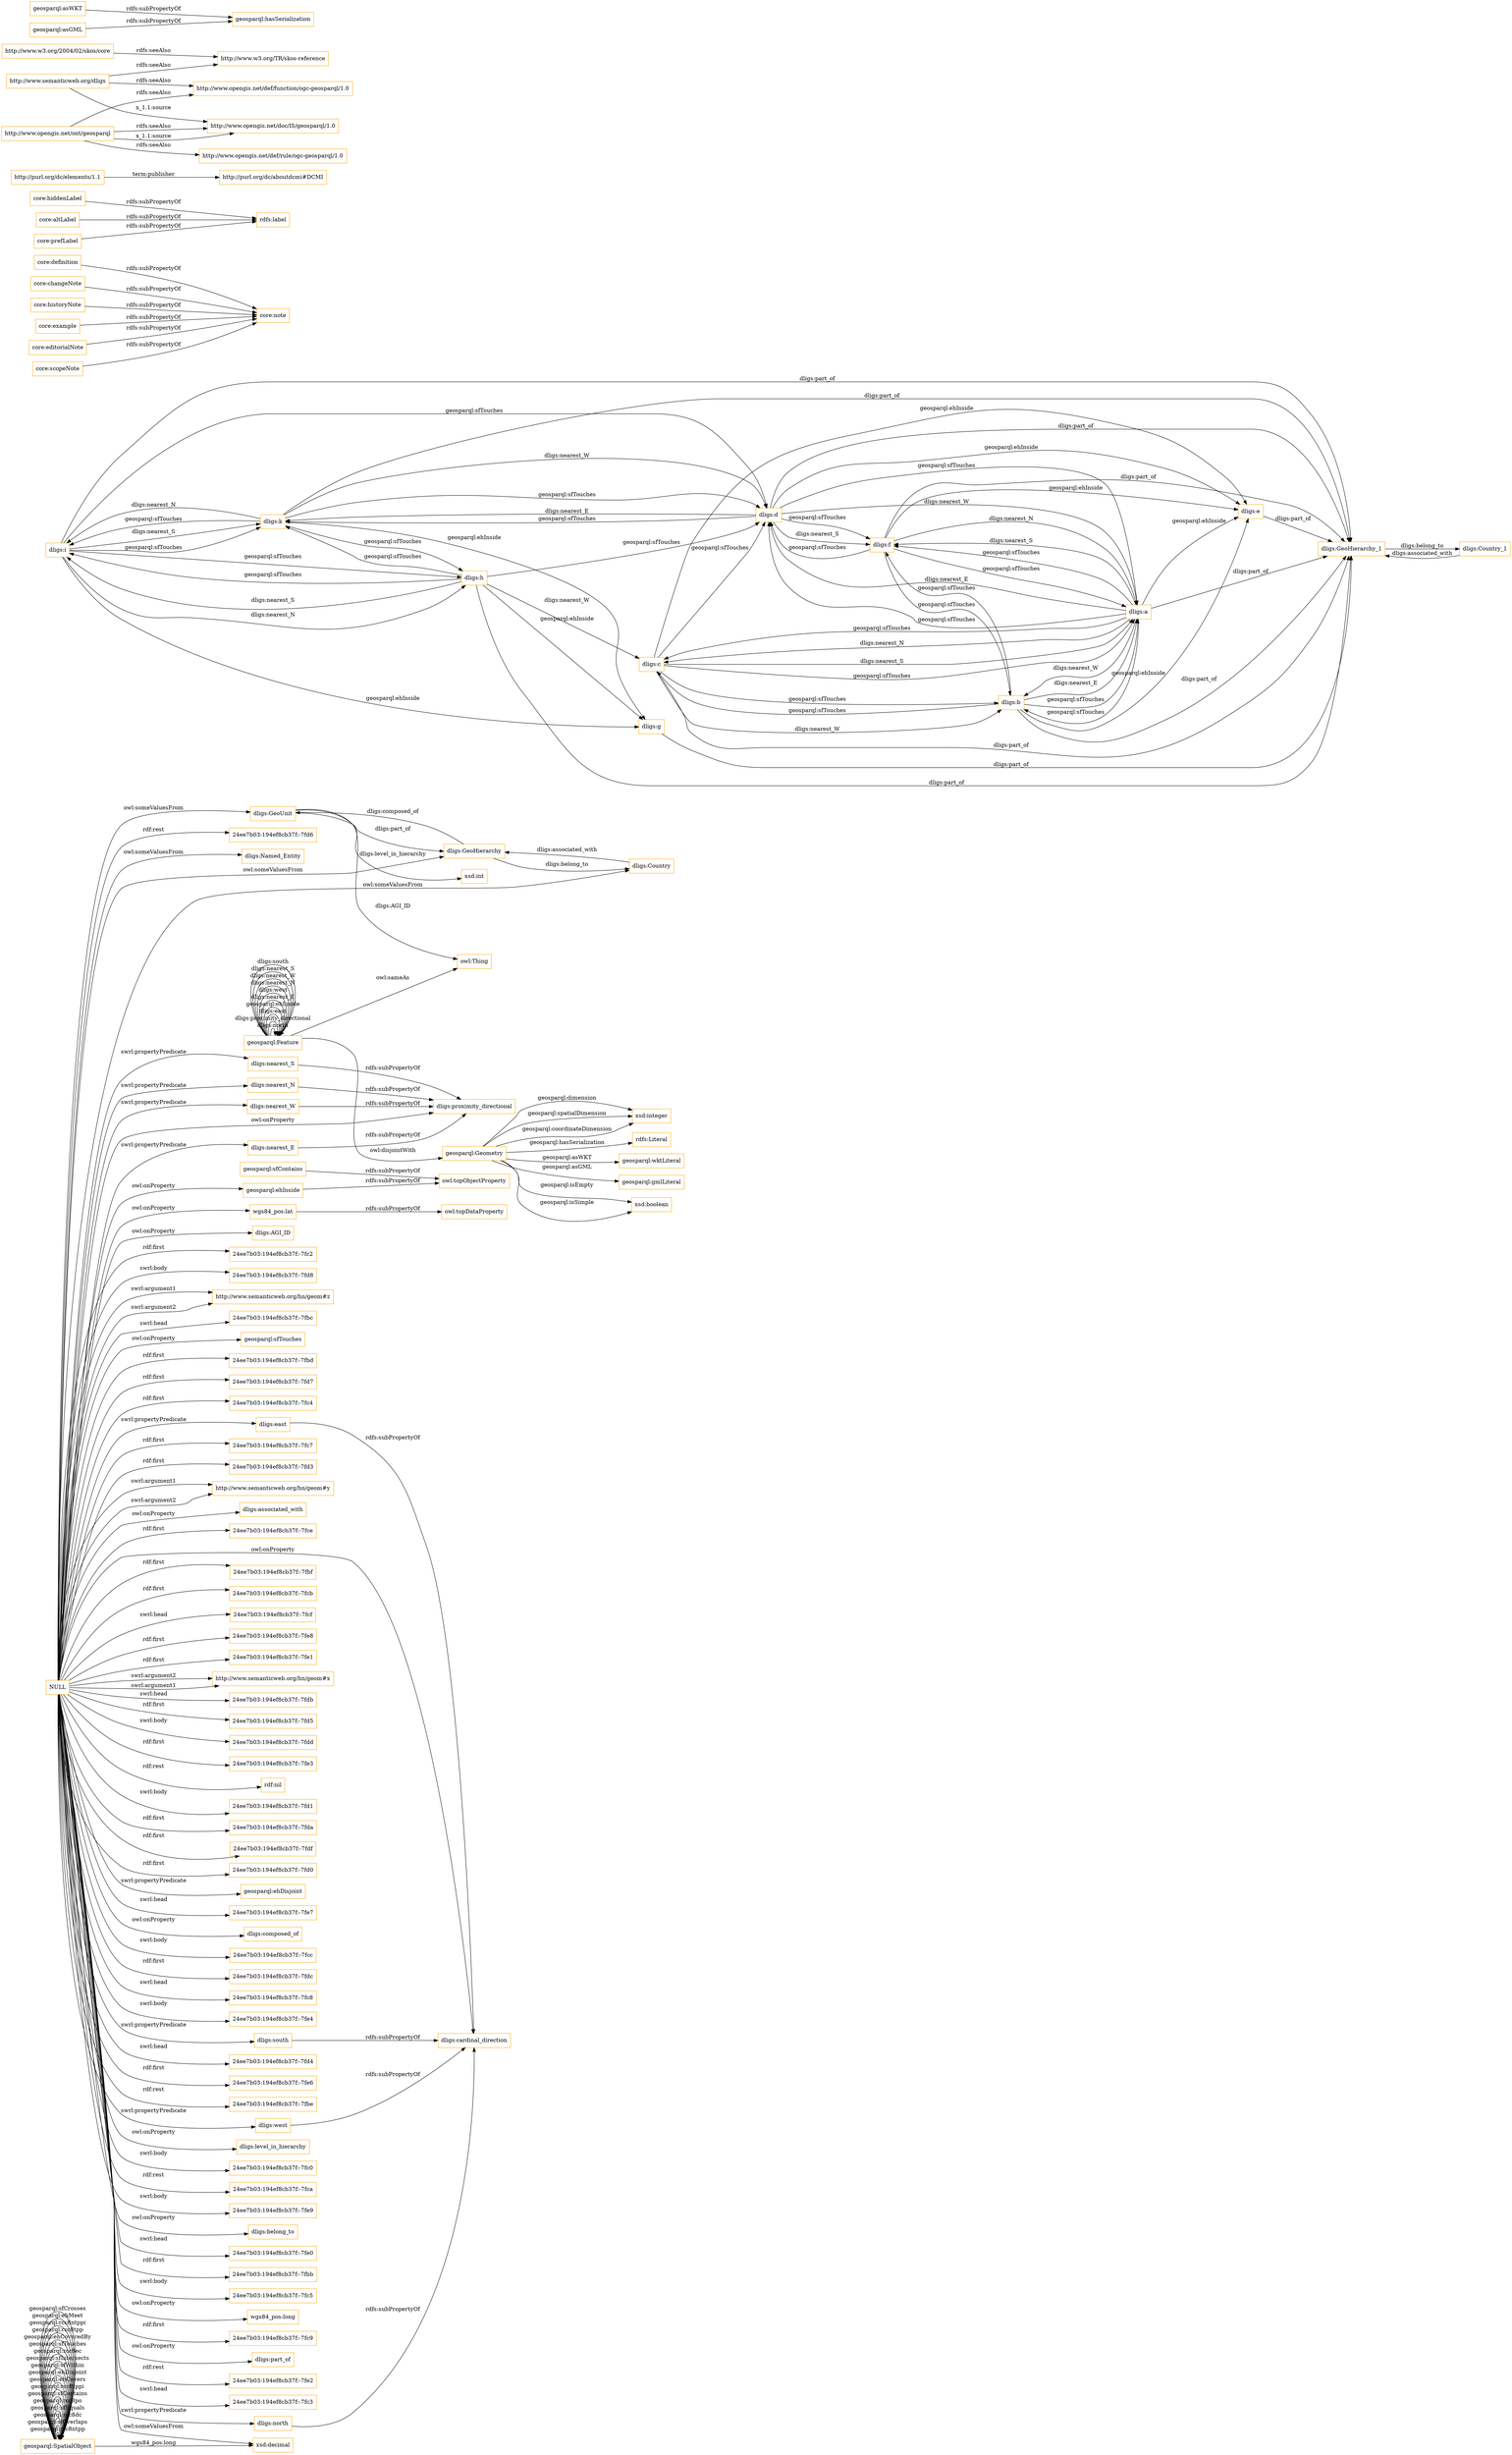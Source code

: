 digraph ar2dtool_diagram { 
rankdir=LR;
size="1501"
node [shape = rectangle, color="orange"]; "dligs:Named_Entity" "dligs:GeoUnit" "geosparql:Geometry" "geosparql:SpatialObject" "geosparql:Feature" "dligs:GeoHierarchy" "dligs:Country" ; /*classes style*/
	"dligs:i" -> "dligs:GeoHierarchy_1" [ label = "dligs:part_of" ];
	"dligs:i" -> "dligs:k" [ label = "dligs:nearest_S" ];
	"dligs:i" -> "dligs:h" [ label = "dligs:nearest_N" ];
	"dligs:i" -> "dligs:k" [ label = "geosparql:sfTouches" ];
	"dligs:i" -> "dligs:h" [ label = "geosparql:sfTouches" ];
	"dligs:i" -> "dligs:d" [ label = "geosparql:sfTouches" ];
	"dligs:i" -> "dligs:g" [ label = "geosparql:ehInside" ];
	"core:definition" -> "core:note" [ label = "rdfs:subPropertyOf" ];
	"dligs:nearest_W" -> "dligs:proximity_directional" [ label = "rdfs:subPropertyOf" ];
	"dligs:c" -> "dligs:GeoHierarchy_1" [ label = "dligs:part_of" ];
	"dligs:c" -> "dligs:b" [ label = "dligs:nearest_W" ];
	"dligs:c" -> "dligs:a" [ label = "dligs:nearest_S" ];
	"dligs:c" -> "dligs:d" [ label = "geosparql:sfTouches" ];
	"dligs:c" -> "dligs:b" [ label = "geosparql:sfTouches" ];
	"dligs:c" -> "dligs:a" [ label = "geosparql:sfTouches" ];
	"dligs:c" -> "dligs:e" [ label = "geosparql:ehInside" ];
	"core:changeNote" -> "core:note" [ label = "rdfs:subPropertyOf" ];
	"geosparql:ehInside" -> "owl:topObjectProperty" [ label = "rdfs:subPropertyOf" ];
	"core:hiddenLabel" -> "rdfs:label" [ label = "rdfs:subPropertyOf" ];
	"geosparql:Feature" -> "geosparql:Geometry" [ label = "owl:disjointWith" ];
	"dligs:h" -> "dligs:GeoHierarchy_1" [ label = "dligs:part_of" ];
	"dligs:h" -> "dligs:c" [ label = "dligs:nearest_W" ];
	"dligs:h" -> "dligs:i" [ label = "dligs:nearest_S" ];
	"dligs:h" -> "dligs:k" [ label = "geosparql:sfTouches" ];
	"dligs:h" -> "dligs:i" [ label = "geosparql:sfTouches" ];
	"dligs:h" -> "dligs:d" [ label = "geosparql:sfTouches" ];
	"dligs:h" -> "dligs:g" [ label = "geosparql:ehInside" ];
	"dligs:nearest_E" -> "dligs:proximity_directional" [ label = "rdfs:subPropertyOf" ];
	"dligs:b" -> "dligs:GeoHierarchy_1" [ label = "dligs:part_of" ];
	"dligs:b" -> "dligs:a" [ label = "dligs:nearest_E" ];
	"dligs:b" -> "dligs:f" [ label = "geosparql:sfTouches" ];
	"dligs:b" -> "dligs:c" [ label = "geosparql:sfTouches" ];
	"dligs:b" -> "dligs:a" [ label = "geosparql:sfTouches" ];
	"dligs:b" -> "dligs:e" [ label = "geosparql:ehInside" ];
	"wgs84_pos:lat" -> "owl:topDataProperty" [ label = "rdfs:subPropertyOf" ];
	"http://purl.org/dc/elements/1.1" -> "http://purl.org/dc/aboutdcmi#DCMI" [ label = "term:publisher" ];
	"geosparql:sfContains" -> "owl:topObjectProperty" [ label = "rdfs:subPropertyOf" ];
	"core:altLabel" -> "rdfs:label" [ label = "rdfs:subPropertyOf" ];
	"http://www.semanticweb.org/dligs" -> "http://www.w3.org/TR/skos-reference" [ label = "rdfs:seeAlso" ];
	"http://www.semanticweb.org/dligs" -> "http://www.opengis.net/def/function/ogc-geosparql/1.0" [ label = "rdfs:seeAlso" ];
	"http://www.semanticweb.org/dligs" -> "http://www.opengis.net/doc/IS/geosparql/1.0" [ label = "x_1.1:source" ];
	"dligs:east" -> "dligs:cardinal_direction" [ label = "rdfs:subPropertyOf" ];
	"dligs:g" -> "dligs:GeoHierarchy_1" [ label = "dligs:part_of" ];
	"geosparql:asWKT" -> "geosparql:hasSerialization" [ label = "rdfs:subPropertyOf" ];
	"dligs:a" -> "dligs:e" [ label = "geosparql:ehInside" ];
	"dligs:a" -> "dligs:GeoHierarchy_1" [ label = "dligs:part_of" ];
	"dligs:a" -> "dligs:f" [ label = "dligs:nearest_S" ];
	"dligs:a" -> "dligs:b" [ label = "geosparql:sfTouches" ];
	"dligs:a" -> "dligs:c" [ label = "dligs:nearest_N" ];
	"dligs:a" -> "dligs:c" [ label = "geosparql:sfTouches" ];
	"dligs:a" -> "dligs:d" [ label = "dligs:nearest_E" ];
	"dligs:a" -> "dligs:d" [ label = "geosparql:sfTouches" ];
	"dligs:a" -> "dligs:b" [ label = "dligs:nearest_W" ];
	"dligs:a" -> "dligs:f" [ label = "geosparql:sfTouches" ];
	"core:historyNote" -> "core:note" [ label = "rdfs:subPropertyOf" ];
	"geosparql:asGML" -> "geosparql:hasSerialization" [ label = "rdfs:subPropertyOf" ];
	"http://www.opengis.net/ont/geosparql" -> "http://www.opengis.net/doc/IS/geosparql/1.0" [ label = "rdfs:seeAlso" ];
	"http://www.opengis.net/ont/geosparql" -> "http://www.opengis.net/def/rule/ogc-geosparql/1.0" [ label = "rdfs:seeAlso" ];
	"http://www.opengis.net/ont/geosparql" -> "http://www.opengis.net/def/function/ogc-geosparql/1.0" [ label = "rdfs:seeAlso" ];
	"http://www.opengis.net/ont/geosparql" -> "http://www.opengis.net/doc/IS/geosparql/1.0" [ label = "x_1.1:source" ];
	"http://www.w3.org/2004/02/skos/core" -> "http://www.w3.org/TR/skos-reference" [ label = "rdfs:seeAlso" ];
	"dligs:west" -> "dligs:cardinal_direction" [ label = "rdfs:subPropertyOf" ];
	"dligs:GeoHierarchy_1" -> "dligs:Country_1" [ label = "dligs:belong_to" ];
	"dligs:f" -> "dligs:GeoHierarchy_1" [ label = "dligs:part_of" ];
	"dligs:f" -> "dligs:a" [ label = "dligs:nearest_N" ];
	"dligs:f" -> "dligs:d" [ label = "geosparql:sfTouches" ];
	"dligs:f" -> "dligs:b" [ label = "geosparql:sfTouches" ];
	"dligs:f" -> "dligs:a" [ label = "geosparql:sfTouches" ];
	"dligs:f" -> "dligs:e" [ label = "geosparql:ehInside" ];
	"NULL" -> "dligs:cardinal_direction" [ label = "owl:onProperty" ];
	"NULL" -> "dligs:AGI_ID" [ label = "owl:onProperty" ];
	"NULL" -> "24ee7b03:194ef8cb37f:-7fc2" [ label = "rdf:first" ];
	"NULL" -> "24ee7b03:194ef8cb37f:-7fd8" [ label = "swrl:body" ];
	"NULL" -> "http://www.semanticweb.org/hn/geom#z" [ label = "swrl:argument2" ];
	"NULL" -> "24ee7b03:194ef8cb37f:-7fbc" [ label = "swrl:head" ];
	"NULL" -> "dligs:GeoHierarchy" [ label = "owl:someValuesFrom" ];
	"NULL" -> "geosparql:sfTouches" [ label = "owl:onProperty" ];
	"NULL" -> "24ee7b03:194ef8cb37f:-7fbd" [ label = "rdf:first" ];
	"NULL" -> "24ee7b03:194ef8cb37f:-7fd7" [ label = "rdf:first" ];
	"NULL" -> "dligs:Country" [ label = "owl:someValuesFrom" ];
	"NULL" -> "24ee7b03:194ef8cb37f:-7fc4" [ label = "rdf:first" ];
	"NULL" -> "24ee7b03:194ef8cb37f:-7fc7" [ label = "rdf:first" ];
	"NULL" -> "dligs:north" [ label = "swrl:propertyPredicate" ];
	"NULL" -> "24ee7b03:194ef8cb37f:-7fd3" [ label = "rdf:first" ];
	"NULL" -> "http://www.semanticweb.org/hn/geom#y" [ label = "swrl:argument1" ];
	"NULL" -> "dligs:associated_with" [ label = "owl:onProperty" ];
	"NULL" -> "24ee7b03:194ef8cb37f:-7fce" [ label = "rdf:first" ];
	"NULL" -> "dligs:south" [ label = "swrl:propertyPredicate" ];
	"NULL" -> "24ee7b03:194ef8cb37f:-7fbf" [ label = "rdf:first" ];
	"NULL" -> "24ee7b03:194ef8cb37f:-7fcb" [ label = "rdf:first" ];
	"NULL" -> "24ee7b03:194ef8cb37f:-7fcf" [ label = "swrl:head" ];
	"NULL" -> "24ee7b03:194ef8cb37f:-7fe8" [ label = "rdf:first" ];
	"NULL" -> "24ee7b03:194ef8cb37f:-7fe1" [ label = "rdf:first" ];
	"NULL" -> "dligs:west" [ label = "swrl:propertyPredicate" ];
	"NULL" -> "http://www.semanticweb.org/hn/geom#x" [ label = "swrl:argument2" ];
	"NULL" -> "24ee7b03:194ef8cb37f:-7fdb" [ label = "swrl:head" ];
	"NULL" -> "dligs:nearest_E" [ label = "swrl:propertyPredicate" ];
	"NULL" -> "xsd:decimal" [ label = "owl:someValuesFrom" ];
	"NULL" -> "24ee7b03:194ef8cb37f:-7fd5" [ label = "rdf:first" ];
	"NULL" -> "24ee7b03:194ef8cb37f:-7fdd" [ label = "swrl:body" ];
	"NULL" -> "24ee7b03:194ef8cb37f:-7fe3" [ label = "rdf:first" ];
	"NULL" -> "rdf:nil" [ label = "rdf:rest" ];
	"NULL" -> "24ee7b03:194ef8cb37f:-7fd1" [ label = "swrl:body" ];
	"NULL" -> "24ee7b03:194ef8cb37f:-7fda" [ label = "rdf:first" ];
	"NULL" -> "24ee7b03:194ef8cb37f:-7fdf" [ label = "rdf:first" ];
	"NULL" -> "24ee7b03:194ef8cb37f:-7fd0" [ label = "rdf:first" ];
	"NULL" -> "geosparql:ehDisjoint" [ label = "swrl:propertyPredicate" ];
	"NULL" -> "24ee7b03:194ef8cb37f:-7fe7" [ label = "swrl:head" ];
	"NULL" -> "dligs:composed_of" [ label = "owl:onProperty" ];
	"NULL" -> "http://www.semanticweb.org/hn/geom#x" [ label = "swrl:argument1" ];
	"NULL" -> "24ee7b03:194ef8cb37f:-7fcc" [ label = "swrl:body" ];
	"NULL" -> "dligs:east" [ label = "swrl:propertyPredicate" ];
	"NULL" -> "24ee7b03:194ef8cb37f:-7fdc" [ label = "rdf:first" ];
	"NULL" -> "24ee7b03:194ef8cb37f:-7fc8" [ label = "swrl:head" ];
	"NULL" -> "24ee7b03:194ef8cb37f:-7fe4" [ label = "swrl:body" ];
	"NULL" -> "dligs:nearest_W" [ label = "swrl:propertyPredicate" ];
	"NULL" -> "dligs:nearest_S" [ label = "swrl:propertyPredicate" ];
	"NULL" -> "24ee7b03:194ef8cb37f:-7fd4" [ label = "swrl:head" ];
	"NULL" -> "24ee7b03:194ef8cb37f:-7fe6" [ label = "rdf:first" ];
	"NULL" -> "geosparql:ehInside" [ label = "owl:onProperty" ];
	"NULL" -> "dligs:GeoUnit" [ label = "owl:someValuesFrom" ];
	"NULL" -> "24ee7b03:194ef8cb37f:-7fbe" [ label = "rdf:rest" ];
	"NULL" -> "dligs:nearest_N" [ label = "swrl:propertyPredicate" ];
	"NULL" -> "dligs:level_in_hierarchy" [ label = "owl:onProperty" ];
	"NULL" -> "24ee7b03:194ef8cb37f:-7fc0" [ label = "swrl:body" ];
	"NULL" -> "24ee7b03:194ef8cb37f:-7fca" [ label = "rdf:rest" ];
	"NULL" -> "24ee7b03:194ef8cb37f:-7fe9" [ label = "swrl:body" ];
	"NULL" -> "http://www.semanticweb.org/hn/geom#y" [ label = "swrl:argument2" ];
	"NULL" -> "dligs:belong_to" [ label = "owl:onProperty" ];
	"NULL" -> "24ee7b03:194ef8cb37f:-7fe0" [ label = "swrl:head" ];
	"NULL" -> "24ee7b03:194ef8cb37f:-7fbb" [ label = "rdf:first" ];
	"NULL" -> "dligs:proximity_directional" [ label = "owl:onProperty" ];
	"NULL" -> "24ee7b03:194ef8cb37f:-7fc5" [ label = "swrl:body" ];
	"NULL" -> "wgs84_pos:long" [ label = "owl:onProperty" ];
	"NULL" -> "wgs84_pos:lat" [ label = "owl:onProperty" ];
	"NULL" -> "dligs:Named_Entity" [ label = "owl:someValuesFrom" ];
	"NULL" -> "http://www.semanticweb.org/hn/geom#z" [ label = "swrl:argument1" ];
	"NULL" -> "24ee7b03:194ef8cb37f:-7fc9" [ label = "rdf:first" ];
	"NULL" -> "dligs:part_of" [ label = "owl:onProperty" ];
	"NULL" -> "24ee7b03:194ef8cb37f:-7fe2" [ label = "rdf:rest" ];
	"NULL" -> "24ee7b03:194ef8cb37f:-7fc3" [ label = "swrl:head" ];
	"NULL" -> "24ee7b03:194ef8cb37f:-7fd6" [ label = "rdf:rest" ];
	"core:prefLabel" -> "rdfs:label" [ label = "rdfs:subPropertyOf" ];
	"dligs:nearest_N" -> "dligs:proximity_directional" [ label = "rdfs:subPropertyOf" ];
	"dligs:Country_1" -> "dligs:GeoHierarchy_1" [ label = "dligs:associated_with" ];
	"core:example" -> "core:note" [ label = "rdfs:subPropertyOf" ];
	"dligs:k" -> "dligs:GeoHierarchy_1" [ label = "dligs:part_of" ];
	"dligs:k" -> "dligs:d" [ label = "dligs:nearest_W" ];
	"dligs:k" -> "dligs:i" [ label = "dligs:nearest_N" ];
	"dligs:k" -> "dligs:i" [ label = "geosparql:sfTouches" ];
	"dligs:k" -> "dligs:h" [ label = "geosparql:sfTouches" ];
	"dligs:k" -> "dligs:d" [ label = "geosparql:sfTouches" ];
	"dligs:k" -> "dligs:g" [ label = "geosparql:ehInside" ];
	"dligs:e" -> "dligs:GeoHierarchy_1" [ label = "dligs:part_of" ];
	"dligs:nearest_S" -> "dligs:proximity_directional" [ label = "rdfs:subPropertyOf" ];
	"core:editorialNote" -> "core:note" [ label = "rdfs:subPropertyOf" ];
	"dligs:d" -> "dligs:GeoHierarchy_1" [ label = "dligs:part_of" ];
	"dligs:d" -> "dligs:k" [ label = "dligs:nearest_E" ];
	"dligs:d" -> "dligs:f" [ label = "geosparql:sfTouches" ];
	"dligs:d" -> "dligs:a" [ label = "geosparql:sfTouches" ];
	"dligs:d" -> "dligs:e" [ label = "geosparql:ehInside" ];
	"dligs:d" -> "dligs:f" [ label = "dligs:nearest_S" ];
	"dligs:d" -> "dligs:a" [ label = "dligs:nearest_W" ];
	"dligs:d" -> "dligs:k" [ label = "geosparql:sfTouches" ];
	"dligs:north" -> "dligs:cardinal_direction" [ label = "rdfs:subPropertyOf" ];
	"dligs:south" -> "dligs:cardinal_direction" [ label = "rdfs:subPropertyOf" ];
	"core:scopeNote" -> "core:note" [ label = "rdfs:subPropertyOf" ];
	"geosparql:SpatialObject" -> "geosparql:SpatialObject" [ label = "geosparql:rcc8ntpp" ];
	"dligs:GeoUnit" -> "owl:Thing" [ label = "dligs:AGI_ID" ];
	"geosparql:SpatialObject" -> "geosparql:SpatialObject" [ label = "geosparql:sfOverlaps" ];
	"geosparql:Geometry" -> "geosparql:gmlLiteral" [ label = "geosparql:asGML" ];
	"geosparql:SpatialObject" -> "xsd:decimal" [ label = "wgs84_pos:long" ];
	"geosparql:SpatialObject" -> "geosparql:SpatialObject" [ label = "geosparql:rcc8dc" ];
	"geosparql:SpatialObject" -> "geosparql:SpatialObject" [ label = "geosparql:sfEquals" ];
	"geosparql:SpatialObject" -> "geosparql:SpatialObject" [ label = "geosparql:rcc8po" ];
	"geosparql:SpatialObject" -> "geosparql:SpatialObject" [ label = "geosparql:sfContains" ];
	"geosparql:Feature" -> "geosparql:Feature" [ label = "dligs:north" ];
	"geosparql:Geometry" -> "xsd:integer" [ label = "geosparql:spatialDimension" ];
	"geosparql:Geometry" -> "xsd:boolean" [ label = "geosparql:isSimple" ];
	"geosparql:Feature" -> "geosparql:Feature" [ label = "dligs:proximity_directional" ];
	"geosparql:SpatialObject" -> "geosparql:SpatialObject" [ label = "geosparql:rcc8tppi" ];
	"geosparql:Feature" -> "geosparql:Feature" [ label = "dligs:east" ];
	"geosparql:SpatialObject" -> "geosparql:SpatialObject" [ label = "geosparql:ehCovers" ];
	"geosparql:Geometry" -> "rdfs:Literal" [ label = "geosparql:hasSerialization" ];
	"geosparql:Feature" -> "geosparql:Feature" [ label = "geosparql:ehInside" ];
	"geosparql:Geometry" -> "xsd:boolean" [ label = "geosparql:isEmpty" ];
	"geosparql:Feature" -> "geosparql:Feature" [ label = "dligs:nearest_E" ];
	"geosparql:SpatialObject" -> "geosparql:SpatialObject" [ label = "geosparql:ehDisjoint" ];
	"geosparql:Feature" -> "owl:Thing" [ label = "owl:sameAs" ];
	"geosparql:SpatialObject" -> "geosparql:SpatialObject" [ label = "geosparql:sfWithin" ];
	"geosparql:Geometry" -> "geosparql:wktLiteral" [ label = "geosparql:asWKT" ];
	"geosparql:Feature" -> "geosparql:Feature" [ label = "dligs:west" ];
	"geosparql:Geometry" -> "xsd:integer" [ label = "geosparql:coordinateDimension" ];
	"geosparql:Feature" -> "geosparql:Feature" [ label = "dligs:nearest_N" ];
	"geosparql:Feature" -> "geosparql:Feature" [ label = "dligs:nearest_W" ];
	"geosparql:SpatialObject" -> "geosparql:SpatialObject" [ label = "geosparql:sfIntersects" ];
	"dligs:GeoUnit" -> "xsd:int" [ label = "dligs:level_in_hierarchy" ];
	"geosparql:Feature" -> "geosparql:Feature" [ label = "dligs:nearest_S" ];
	"dligs:GeoUnit" -> "dligs:GeoHierarchy" [ label = "dligs:part_of" ];
	"geosparql:SpatialObject" -> "geosparql:SpatialObject" [ label = "geosparql:rcc8ec" ];
	"geosparql:Geometry" -> "xsd:integer" [ label = "geosparql:dimension" ];
	"dligs:Country" -> "dligs:GeoHierarchy" [ label = "dligs:associated_with" ];
	"geosparql:SpatialObject" -> "geosparql:SpatialObject" [ label = "geosparql:sfTouches" ];
	"geosparql:SpatialObject" -> "geosparql:SpatialObject" [ label = "geosparql:ehCoveredBy" ];
	"geosparql:SpatialObject" -> "geosparql:SpatialObject" [ label = "geosparql:rcc8tpp" ];
	"geosparql:SpatialObject" -> "geosparql:SpatialObject" [ label = "geosparql:rcc8ntppi" ];
	"dligs:GeoHierarchy" -> "dligs:GeoUnit" [ label = "dligs:composed_of" ];
	"geosparql:Feature" -> "geosparql:Feature" [ label = "dligs:south" ];
	"geosparql:SpatialObject" -> "geosparql:SpatialObject" [ label = "geosparql:ehMeet" ];
	"geosparql:SpatialObject" -> "geosparql:SpatialObject" [ label = "geosparql:sfCrosses" ];
	"dligs:GeoHierarchy" -> "dligs:Country" [ label = "dligs:belong_to" ];

}
